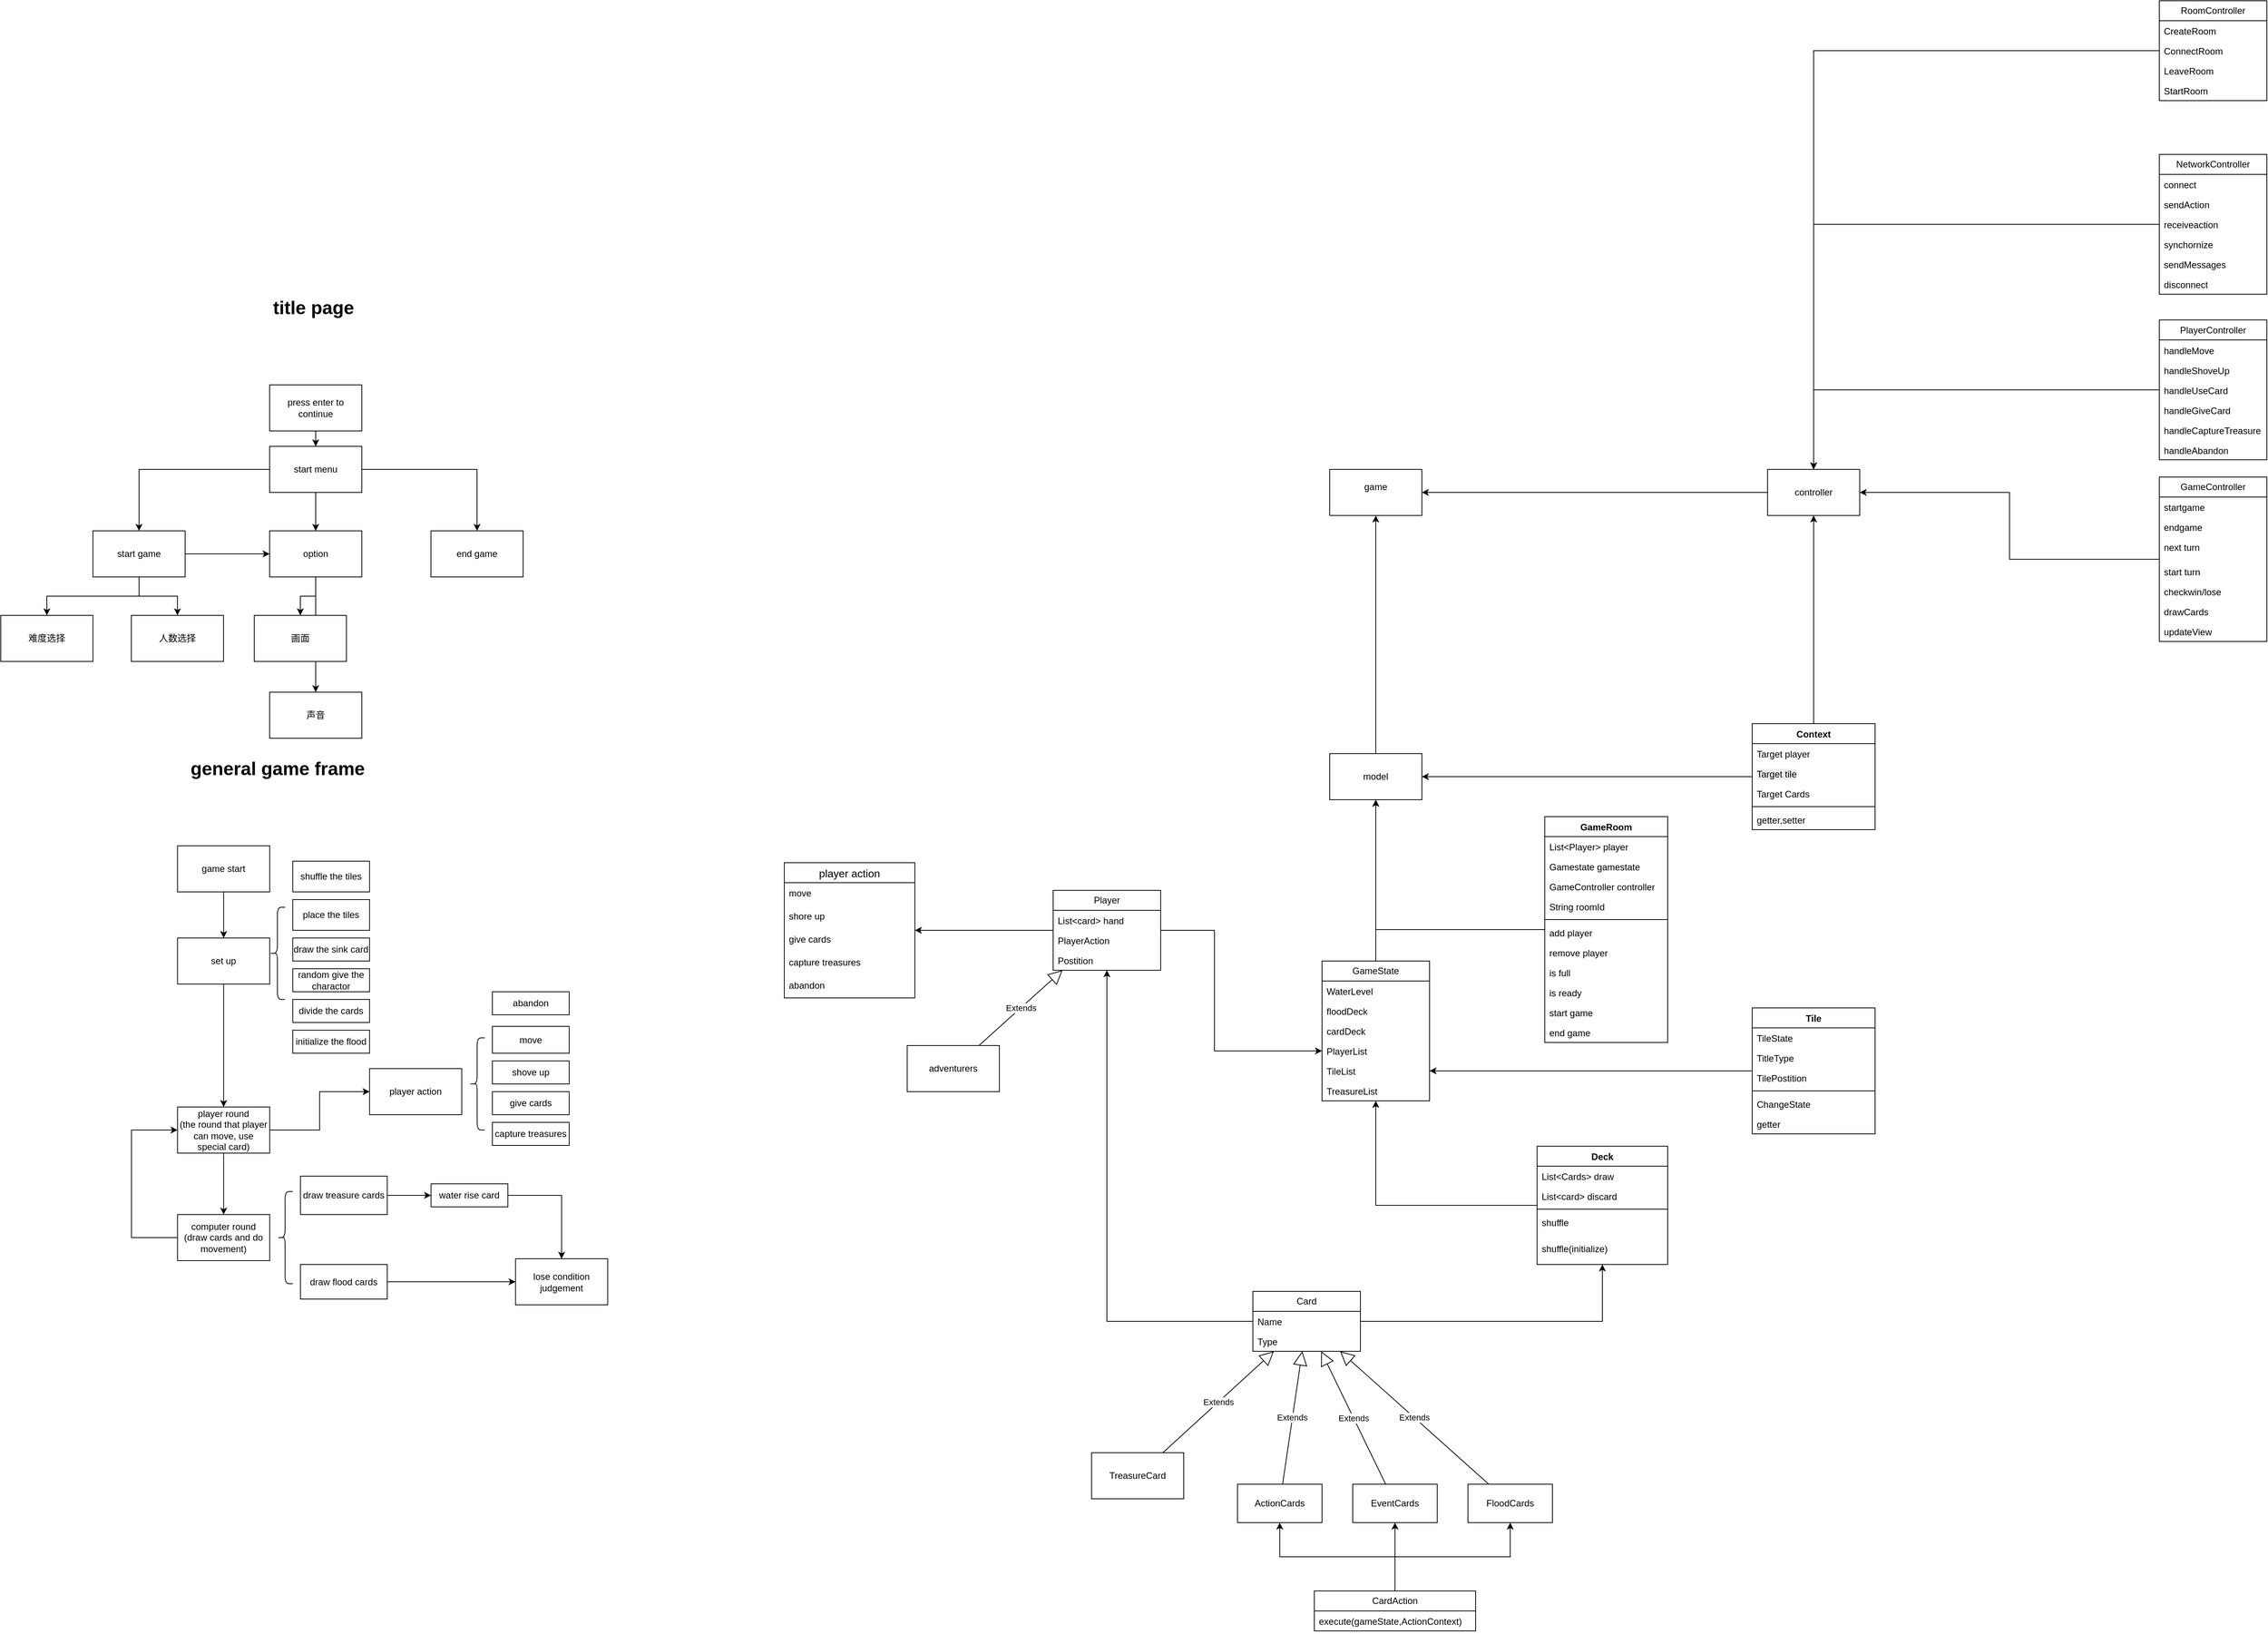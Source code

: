 <mxfile version="26.2.8">
  <diagram name="第 1 页" id="hJObz6MQkuNjEbWugFrw">
    <mxGraphModel dx="2959" dy="1849" grid="1" gridSize="10" guides="1" tooltips="1" connect="1" arrows="1" fold="1" page="1" pageScale="1" pageWidth="827" pageHeight="1169" math="0" shadow="0">
      <root>
        <mxCell id="0" />
        <mxCell id="1" parent="0" />
        <mxCell id="VjPRYB1g1QLdpqp4aKT3-9" value="" style="edgeStyle=orthogonalEdgeStyle;rounded=0;orthogonalLoop=1;jettySize=auto;html=1;" parent="1" source="VjPRYB1g1QLdpqp4aKT3-1" target="VjPRYB1g1QLdpqp4aKT3-8" edge="1">
          <mxGeometry relative="1" as="geometry" />
        </mxCell>
        <mxCell id="VjPRYB1g1QLdpqp4aKT3-1" value="model" style="rounded=0;whiteSpace=wrap;html=1;" parent="1" vertex="1">
          <mxGeometry x="400" y="-20" width="120" height="60" as="geometry" />
        </mxCell>
        <mxCell id="bTGDOJ0MJef6S4-PFqFq-64" style="edgeStyle=orthogonalEdgeStyle;rounded=0;orthogonalLoop=1;jettySize=auto;html=1;" parent="1" source="nJpi2xPGVOCgY6oC-HRX-1" target="VjPRYB1g1QLdpqp4aKT3-1" edge="1">
          <mxGeometry relative="1" as="geometry">
            <mxPoint x="460" y="205" as="sourcePoint" />
          </mxGeometry>
        </mxCell>
        <mxCell id="VjPRYB1g1QLdpqp4aKT3-8" value="&lt;div&gt;game&lt;/div&gt;&lt;div&gt;&lt;br&gt;&lt;/div&gt;" style="whiteSpace=wrap;html=1;rounded=0;" parent="1" vertex="1">
          <mxGeometry x="400" y="-390" width="120" height="60" as="geometry" />
        </mxCell>
        <mxCell id="eDjvxQ4qI4vpgXlW1Nu9-4" value="" style="edgeStyle=orthogonalEdgeStyle;rounded=0;orthogonalLoop=1;jettySize=auto;html=1;" parent="1" source="eDjvxQ4qI4vpgXlW1Nu9-2" target="eDjvxQ4qI4vpgXlW1Nu9-3" edge="1">
          <mxGeometry relative="1" as="geometry" />
        </mxCell>
        <mxCell id="eDjvxQ4qI4vpgXlW1Nu9-6" value="" style="edgeStyle=orthogonalEdgeStyle;rounded=0;orthogonalLoop=1;jettySize=auto;html=1;" parent="1" source="eDjvxQ4qI4vpgXlW1Nu9-2" target="eDjvxQ4qI4vpgXlW1Nu9-5" edge="1">
          <mxGeometry relative="1" as="geometry" />
        </mxCell>
        <mxCell id="eDjvxQ4qI4vpgXlW1Nu9-8" value="" style="edgeStyle=orthogonalEdgeStyle;rounded=0;orthogonalLoop=1;jettySize=auto;html=1;" parent="1" source="eDjvxQ4qI4vpgXlW1Nu9-2" target="eDjvxQ4qI4vpgXlW1Nu9-7" edge="1">
          <mxGeometry relative="1" as="geometry" />
        </mxCell>
        <mxCell id="eDjvxQ4qI4vpgXlW1Nu9-2" value="start menu" style="rounded=0;whiteSpace=wrap;html=1;" parent="1" vertex="1">
          <mxGeometry x="-980.0" y="-420" width="120" height="60" as="geometry" />
        </mxCell>
        <mxCell id="eDjvxQ4qI4vpgXlW1Nu9-10" value="" style="edgeStyle=orthogonalEdgeStyle;rounded=0;orthogonalLoop=1;jettySize=auto;html=1;" parent="1" source="eDjvxQ4qI4vpgXlW1Nu9-3" target="eDjvxQ4qI4vpgXlW1Nu9-9" edge="1">
          <mxGeometry relative="1" as="geometry" />
        </mxCell>
        <mxCell id="eDjvxQ4qI4vpgXlW1Nu9-12" value="" style="edgeStyle=orthogonalEdgeStyle;rounded=0;orthogonalLoop=1;jettySize=auto;html=1;" parent="1" source="eDjvxQ4qI4vpgXlW1Nu9-3" target="eDjvxQ4qI4vpgXlW1Nu9-5" edge="1">
          <mxGeometry relative="1" as="geometry" />
        </mxCell>
        <mxCell id="eDjvxQ4qI4vpgXlW1Nu9-14" value="" style="edgeStyle=orthogonalEdgeStyle;rounded=0;orthogonalLoop=1;jettySize=auto;html=1;" parent="1" source="eDjvxQ4qI4vpgXlW1Nu9-3" target="eDjvxQ4qI4vpgXlW1Nu9-13" edge="1">
          <mxGeometry relative="1" as="geometry" />
        </mxCell>
        <mxCell id="eDjvxQ4qI4vpgXlW1Nu9-3" value="start game" style="whiteSpace=wrap;html=1;rounded=0;" parent="1" vertex="1">
          <mxGeometry x="-1210" y="-310" width="120" height="60" as="geometry" />
        </mxCell>
        <mxCell id="eDjvxQ4qI4vpgXlW1Nu9-16" value="" style="edgeStyle=orthogonalEdgeStyle;rounded=0;orthogonalLoop=1;jettySize=auto;html=1;" parent="1" source="eDjvxQ4qI4vpgXlW1Nu9-5" target="eDjvxQ4qI4vpgXlW1Nu9-15" edge="1">
          <mxGeometry relative="1" as="geometry" />
        </mxCell>
        <mxCell id="eDjvxQ4qI4vpgXlW1Nu9-18" style="edgeStyle=orthogonalEdgeStyle;rounded=0;orthogonalLoop=1;jettySize=auto;html=1;" parent="1" source="eDjvxQ4qI4vpgXlW1Nu9-5" target="eDjvxQ4qI4vpgXlW1Nu9-17" edge="1">
          <mxGeometry relative="1" as="geometry" />
        </mxCell>
        <mxCell id="eDjvxQ4qI4vpgXlW1Nu9-5" value="option" style="whiteSpace=wrap;html=1;rounded=0;" parent="1" vertex="1">
          <mxGeometry x="-980.0" y="-310" width="120" height="60" as="geometry" />
        </mxCell>
        <mxCell id="eDjvxQ4qI4vpgXlW1Nu9-7" value="end game" style="whiteSpace=wrap;html=1;rounded=0;" parent="1" vertex="1">
          <mxGeometry x="-770.0" y="-310" width="120" height="60" as="geometry" />
        </mxCell>
        <mxCell id="eDjvxQ4qI4vpgXlW1Nu9-9" value="难度选择" style="whiteSpace=wrap;html=1;rounded=0;" parent="1" vertex="1">
          <mxGeometry x="-1330" y="-200" width="120" height="60" as="geometry" />
        </mxCell>
        <mxCell id="eDjvxQ4qI4vpgXlW1Nu9-13" value="人数选择" style="whiteSpace=wrap;html=1;rounded=0;" parent="1" vertex="1">
          <mxGeometry x="-1160" y="-200" width="120" height="60" as="geometry" />
        </mxCell>
        <mxCell id="eDjvxQ4qI4vpgXlW1Nu9-15" value="画面" style="whiteSpace=wrap;html=1;rounded=0;" parent="1" vertex="1">
          <mxGeometry x="-1000.0" y="-200" width="120" height="60" as="geometry" />
        </mxCell>
        <mxCell id="eDjvxQ4qI4vpgXlW1Nu9-17" value="声音" style="rounded=0;whiteSpace=wrap;html=1;" parent="1" vertex="1">
          <mxGeometry x="-980.0" y="-100" width="120" height="60" as="geometry" />
        </mxCell>
        <mxCell id="eDjvxQ4qI4vpgXlW1Nu9-20" style="edgeStyle=orthogonalEdgeStyle;rounded=0;orthogonalLoop=1;jettySize=auto;html=1;" parent="1" source="eDjvxQ4qI4vpgXlW1Nu9-19" target="eDjvxQ4qI4vpgXlW1Nu9-2" edge="1">
          <mxGeometry relative="1" as="geometry" />
        </mxCell>
        <mxCell id="eDjvxQ4qI4vpgXlW1Nu9-19" value="press enter to continue" style="rounded=0;whiteSpace=wrap;html=1;" parent="1" vertex="1">
          <mxGeometry x="-980.0" y="-500" width="120" height="60" as="geometry" />
        </mxCell>
        <mxCell id="Dl-SQO9RMqr-6nA1L3A8-8" value="" style="edgeStyle=orthogonalEdgeStyle;rounded=0;orthogonalLoop=1;jettySize=auto;html=1;" parent="1" source="Dl-SQO9RMqr-6nA1L3A8-1" target="Dl-SQO9RMqr-6nA1L3A8-7" edge="1">
          <mxGeometry relative="1" as="geometry" />
        </mxCell>
        <mxCell id="Dl-SQO9RMqr-6nA1L3A8-1" value="game start" style="rounded=0;whiteSpace=wrap;html=1;" parent="1" vertex="1">
          <mxGeometry x="-1099.86" y="100" width="120" height="60" as="geometry" />
        </mxCell>
        <mxCell id="bTGDOJ0MJef6S4-PFqFq-3" value="" style="edgeStyle=orthogonalEdgeStyle;rounded=0;orthogonalLoop=1;jettySize=auto;html=1;" parent="1" source="Dl-SQO9RMqr-6nA1L3A8-7" target="bTGDOJ0MJef6S4-PFqFq-2" edge="1">
          <mxGeometry relative="1" as="geometry" />
        </mxCell>
        <mxCell id="Dl-SQO9RMqr-6nA1L3A8-7" value="set up" style="whiteSpace=wrap;html=1;rounded=0;" parent="1" vertex="1">
          <mxGeometry x="-1099.86" y="220" width="120" height="60" as="geometry" />
        </mxCell>
        <mxCell id="Dl-SQO9RMqr-6nA1L3A8-14" value="shuffle the tiles" style="rounded=0;whiteSpace=wrap;html=1;" parent="1" vertex="1">
          <mxGeometry x="-949.86" y="120" width="100" height="40" as="geometry" />
        </mxCell>
        <mxCell id="Dl-SQO9RMqr-6nA1L3A8-24" value="" style="shape=curlyBracket;whiteSpace=wrap;html=1;rounded=1;labelPosition=left;verticalLabelPosition=middle;align=right;verticalAlign=middle;" parent="1" vertex="1">
          <mxGeometry x="-979.86" y="180" width="20" height="120" as="geometry" />
        </mxCell>
        <mxCell id="Dl-SQO9RMqr-6nA1L3A8-25" value="place the tiles" style="rounded=0;whiteSpace=wrap;html=1;" parent="1" vertex="1">
          <mxGeometry x="-949.86" y="170" width="100" height="40" as="geometry" />
        </mxCell>
        <mxCell id="Dl-SQO9RMqr-6nA1L3A8-26" value="initialize the flood" style="rounded=0;whiteSpace=wrap;html=1;" parent="1" vertex="1">
          <mxGeometry x="-949.86" y="340" width="100" height="30" as="geometry" />
        </mxCell>
        <mxCell id="Dl-SQO9RMqr-6nA1L3A8-27" value="divide the cards" style="rounded=0;whiteSpace=wrap;html=1;" parent="1" vertex="1">
          <mxGeometry x="-949.86" y="300" width="100" height="30" as="geometry" />
        </mxCell>
        <mxCell id="Dl-SQO9RMqr-6nA1L3A8-28" value="draw the sink card" style="rounded=0;whiteSpace=wrap;html=1;" parent="1" vertex="1">
          <mxGeometry x="-949.86" y="220" width="100" height="30" as="geometry" />
        </mxCell>
        <mxCell id="Dl-SQO9RMqr-6nA1L3A8-30" value="random give the charactor" style="rounded=0;whiteSpace=wrap;html=1;" parent="1" vertex="1">
          <mxGeometry x="-949.86" y="260" width="100" height="30" as="geometry" />
        </mxCell>
        <mxCell id="bTGDOJ0MJef6S4-PFqFq-1" value="lose condition judgement" style="rounded=0;whiteSpace=wrap;html=1;" parent="1" vertex="1">
          <mxGeometry x="-659.86" y="637.5" width="120" height="60" as="geometry" />
        </mxCell>
        <mxCell id="bTGDOJ0MJef6S4-PFqFq-8" value="" style="edgeStyle=orthogonalEdgeStyle;rounded=0;orthogonalLoop=1;jettySize=auto;html=1;" parent="1" source="bTGDOJ0MJef6S4-PFqFq-2" target="bTGDOJ0MJef6S4-PFqFq-7" edge="1">
          <mxGeometry relative="1" as="geometry" />
        </mxCell>
        <mxCell id="bTGDOJ0MJef6S4-PFqFq-10" value="" style="edgeStyle=orthogonalEdgeStyle;rounded=0;orthogonalLoop=1;jettySize=auto;html=1;" parent="1" source="bTGDOJ0MJef6S4-PFqFq-2" target="bTGDOJ0MJef6S4-PFqFq-9" edge="1">
          <mxGeometry relative="1" as="geometry" />
        </mxCell>
        <mxCell id="bTGDOJ0MJef6S4-PFqFq-2" value="player round&lt;div&gt;(the round that player can move, use special card)&lt;/div&gt;" style="whiteSpace=wrap;html=1;rounded=0;" parent="1" vertex="1">
          <mxGeometry x="-1099.86" y="440" width="120" height="60" as="geometry" />
        </mxCell>
        <mxCell id="bTGDOJ0MJef6S4-PFqFq-7" value="player action" style="whiteSpace=wrap;html=1;rounded=0;" parent="1" vertex="1">
          <mxGeometry x="-849.86" y="390" width="120" height="60" as="geometry" />
        </mxCell>
        <mxCell id="bTGDOJ0MJef6S4-PFqFq-22" style="edgeStyle=orthogonalEdgeStyle;rounded=0;orthogonalLoop=1;jettySize=auto;html=1;entryX=0;entryY=0.5;entryDx=0;entryDy=0;" parent="1" source="bTGDOJ0MJef6S4-PFqFq-9" target="bTGDOJ0MJef6S4-PFqFq-2" edge="1">
          <mxGeometry relative="1" as="geometry">
            <Array as="points">
              <mxPoint x="-1159.86" y="610" />
              <mxPoint x="-1159.86" y="470" />
            </Array>
          </mxGeometry>
        </mxCell>
        <mxCell id="bTGDOJ0MJef6S4-PFqFq-9" value="computer round&lt;div&gt;(draw cards and do movement)&lt;/div&gt;" style="whiteSpace=wrap;html=1;rounded=0;" parent="1" vertex="1">
          <mxGeometry x="-1099.86" y="580" width="120" height="60" as="geometry" />
        </mxCell>
        <mxCell id="bTGDOJ0MJef6S4-PFqFq-13" value="" style="shape=curlyBracket;whiteSpace=wrap;html=1;rounded=1;labelPosition=left;verticalLabelPosition=middle;align=right;verticalAlign=middle;" parent="1" vertex="1">
          <mxGeometry x="-969.86" y="550" width="20" height="120" as="geometry" />
        </mxCell>
        <mxCell id="bTGDOJ0MJef6S4-PFqFq-18" style="edgeStyle=orthogonalEdgeStyle;rounded=0;orthogonalLoop=1;jettySize=auto;html=1;" parent="1" source="bTGDOJ0MJef6S4-PFqFq-14" target="bTGDOJ0MJef6S4-PFqFq-17" edge="1">
          <mxGeometry relative="1" as="geometry" />
        </mxCell>
        <mxCell id="bTGDOJ0MJef6S4-PFqFq-14" value="draw treasure cards" style="rounded=0;whiteSpace=wrap;html=1;" parent="1" vertex="1">
          <mxGeometry x="-939.86" y="530" width="113" height="50" as="geometry" />
        </mxCell>
        <mxCell id="bTGDOJ0MJef6S4-PFqFq-16" style="edgeStyle=orthogonalEdgeStyle;rounded=0;orthogonalLoop=1;jettySize=auto;html=1;" parent="1" source="bTGDOJ0MJef6S4-PFqFq-15" target="bTGDOJ0MJef6S4-PFqFq-1" edge="1">
          <mxGeometry relative="1" as="geometry" />
        </mxCell>
        <mxCell id="bTGDOJ0MJef6S4-PFqFq-15" value="draw flood cards" style="rounded=0;whiteSpace=wrap;html=1;" parent="1" vertex="1">
          <mxGeometry x="-939.86" y="645" width="113" height="45" as="geometry" />
        </mxCell>
        <mxCell id="bTGDOJ0MJef6S4-PFqFq-19" style="edgeStyle=orthogonalEdgeStyle;rounded=0;orthogonalLoop=1;jettySize=auto;html=1;" parent="1" source="bTGDOJ0MJef6S4-PFqFq-17" target="bTGDOJ0MJef6S4-PFqFq-1" edge="1">
          <mxGeometry relative="1" as="geometry" />
        </mxCell>
        <mxCell id="bTGDOJ0MJef6S4-PFqFq-17" value="water rise card" style="rounded=0;whiteSpace=wrap;html=1;" parent="1" vertex="1">
          <mxGeometry x="-769.86" y="540" width="100" height="30" as="geometry" />
        </mxCell>
        <mxCell id="bTGDOJ0MJef6S4-PFqFq-23" value="" style="shape=curlyBracket;whiteSpace=wrap;html=1;rounded=1;labelPosition=left;verticalLabelPosition=middle;align=right;verticalAlign=middle;" parent="1" vertex="1">
          <mxGeometry x="-719.86" y="350" width="20" height="120" as="geometry" />
        </mxCell>
        <mxCell id="bTGDOJ0MJef6S4-PFqFq-24" value="move" style="rounded=0;whiteSpace=wrap;html=1;" parent="1" vertex="1">
          <mxGeometry x="-690" y="335" width="100" height="35" as="geometry" />
        </mxCell>
        <mxCell id="bTGDOJ0MJef6S4-PFqFq-25" value="shove up" style="rounded=0;whiteSpace=wrap;html=1;" parent="1" vertex="1">
          <mxGeometry x="-690" y="380" width="100" height="30" as="geometry" />
        </mxCell>
        <mxCell id="bTGDOJ0MJef6S4-PFqFq-26" value="give cards" style="rounded=0;whiteSpace=wrap;html=1;" parent="1" vertex="1">
          <mxGeometry x="-690" y="420" width="100" height="30" as="geometry" />
        </mxCell>
        <mxCell id="bTGDOJ0MJef6S4-PFqFq-27" value="capture treasures" style="rounded=0;whiteSpace=wrap;html=1;" parent="1" vertex="1">
          <mxGeometry x="-690" y="460" width="100" height="30" as="geometry" />
        </mxCell>
        <mxCell id="bTGDOJ0MJef6S4-PFqFq-28" value="general game frame" style="text;strokeColor=none;fillColor=none;html=1;fontSize=24;fontStyle=1;verticalAlign=middle;align=center;" parent="1" vertex="1">
          <mxGeometry x="-1019.86" y="-20" width="100" height="40" as="geometry" />
        </mxCell>
        <mxCell id="bTGDOJ0MJef6S4-PFqFq-29" value="abandon" style="rounded=0;whiteSpace=wrap;html=1;" parent="1" vertex="1">
          <mxGeometry x="-690" y="290" width="100" height="30" as="geometry" />
        </mxCell>
        <mxCell id="bTGDOJ0MJef6S4-PFqFq-36" value="player action" style="swimlane;fontStyle=0;childLayout=stackLayout;horizontal=1;startSize=26;horizontalStack=0;resizeParent=1;resizeParentMax=0;resizeLast=0;collapsible=1;marginBottom=0;align=center;fontSize=14;" parent="1" vertex="1">
          <mxGeometry x="-310" y="122" width="170" height="176" as="geometry" />
        </mxCell>
        <mxCell id="bTGDOJ0MJef6S4-PFqFq-37" value="move" style="text;strokeColor=none;fillColor=none;spacingLeft=4;spacingRight=4;overflow=hidden;rotatable=0;points=[[0,0.5],[1,0.5]];portConstraint=eastwest;fontSize=12;whiteSpace=wrap;html=1;" parent="bTGDOJ0MJef6S4-PFqFq-36" vertex="1">
          <mxGeometry y="26" width="170" height="30" as="geometry" />
        </mxCell>
        <mxCell id="bTGDOJ0MJef6S4-PFqFq-38" value="shore up" style="text;strokeColor=none;fillColor=none;spacingLeft=4;spacingRight=4;overflow=hidden;rotatable=0;points=[[0,0.5],[1,0.5]];portConstraint=eastwest;fontSize=12;whiteSpace=wrap;html=1;" parent="bTGDOJ0MJef6S4-PFqFq-36" vertex="1">
          <mxGeometry y="56" width="170" height="30" as="geometry" />
        </mxCell>
        <mxCell id="bTGDOJ0MJef6S4-PFqFq-39" value="give cards" style="text;strokeColor=none;fillColor=none;spacingLeft=4;spacingRight=4;overflow=hidden;rotatable=0;points=[[0,0.5],[1,0.5]];portConstraint=eastwest;fontSize=12;whiteSpace=wrap;html=1;" parent="bTGDOJ0MJef6S4-PFqFq-36" vertex="1">
          <mxGeometry y="86" width="170" height="30" as="geometry" />
        </mxCell>
        <mxCell id="bTGDOJ0MJef6S4-PFqFq-44" value="capture treasures" style="text;strokeColor=none;fillColor=none;spacingLeft=4;spacingRight=4;overflow=hidden;rotatable=0;points=[[0,0.5],[1,0.5]];portConstraint=eastwest;fontSize=12;whiteSpace=wrap;html=1;" parent="bTGDOJ0MJef6S4-PFqFq-36" vertex="1">
          <mxGeometry y="116" width="170" height="30" as="geometry" />
        </mxCell>
        <mxCell id="bTGDOJ0MJef6S4-PFqFq-45" value="abandon" style="text;strokeColor=none;fillColor=none;spacingLeft=4;spacingRight=4;overflow=hidden;rotatable=0;points=[[0,0.5],[1,0.5]];portConstraint=eastwest;fontSize=12;whiteSpace=wrap;html=1;" parent="bTGDOJ0MJef6S4-PFqFq-36" vertex="1">
          <mxGeometry y="146" width="170" height="30" as="geometry" />
        </mxCell>
        <mxCell id="bTGDOJ0MJef6S4-PFqFq-46" value="adventurers" style="whiteSpace=wrap;html=1;rounded=0;" parent="1" vertex="1">
          <mxGeometry x="-150" y="360" width="120" height="60" as="geometry" />
        </mxCell>
        <mxCell id="bTGDOJ0MJef6S4-PFqFq-50" value="title page&amp;nbsp;" style="text;strokeColor=none;fillColor=none;html=1;fontSize=24;fontStyle=1;verticalAlign=middle;align=center;" parent="1" vertex="1">
          <mxGeometry x="-970.0" y="-620" width="100" height="40" as="geometry" />
        </mxCell>
        <mxCell id="bTGDOJ0MJef6S4-PFqFq-56" value="Extends" style="endArrow=block;endSize=16;endFill=0;html=1;rounded=0;" parent="1" source="bTGDOJ0MJef6S4-PFqFq-46" target="nJpi2xPGVOCgY6oC-HRX-24" edge="1">
          <mxGeometry width="160" relative="1" as="geometry">
            <mxPoint x="160" y="550" as="sourcePoint" />
            <mxPoint x="85" y="240" as="targetPoint" />
          </mxGeometry>
        </mxCell>
        <mxCell id="bTGDOJ0MJef6S4-PFqFq-66" style="edgeStyle=orthogonalEdgeStyle;rounded=0;orthogonalLoop=1;jettySize=auto;html=1;" parent="1" source="nJpi2xPGVOCgY6oC-HRX-28" target="nJpi2xPGVOCgY6oC-HRX-10" edge="1">
          <mxGeometry relative="1" as="geometry">
            <mxPoint x="490" y="600" as="sourcePoint" />
            <mxPoint x="820" y="440" as="targetPoint" />
          </mxGeometry>
        </mxCell>
        <mxCell id="nJpi2xPGVOCgY6oC-HRX-16" style="edgeStyle=orthogonalEdgeStyle;rounded=0;orthogonalLoop=1;jettySize=auto;html=1;" parent="1" source="nJpi2xPGVOCgY6oC-HRX-28" target="nJpi2xPGVOCgY6oC-HRX-24" edge="1">
          <mxGeometry relative="1" as="geometry">
            <mxPoint x="370" y="600" as="sourcePoint" />
            <mxPoint x="120.053" y="240" as="targetPoint" />
          </mxGeometry>
        </mxCell>
        <mxCell id="bTGDOJ0MJef6S4-PFqFq-67" value="TreasureCard" style="rounded=0;whiteSpace=wrap;html=1;" parent="1" vertex="1">
          <mxGeometry x="90" y="890" width="120" height="60" as="geometry" />
        </mxCell>
        <mxCell id="bTGDOJ0MJef6S4-PFqFq-70" value="Extends" style="endArrow=block;endSize=16;endFill=0;html=1;rounded=0;" parent="1" source="bTGDOJ0MJef6S4-PFqFq-67" target="nJpi2xPGVOCgY6oC-HRX-28" edge="1">
          <mxGeometry width="160" relative="1" as="geometry">
            <mxPoint x="455" y="886.5" as="sourcePoint" />
            <mxPoint x="370" y="774" as="targetPoint" />
          </mxGeometry>
        </mxCell>
        <mxCell id="bTGDOJ0MJef6S4-PFqFq-88" style="edgeStyle=orthogonalEdgeStyle;rounded=0;orthogonalLoop=1;jettySize=auto;html=1;" parent="1" source="nJpi2xPGVOCgY6oC-HRX-24" target="bTGDOJ0MJef6S4-PFqFq-36" edge="1">
          <mxGeometry relative="1" as="geometry">
            <mxPoint x="60" y="210" as="sourcePoint" />
          </mxGeometry>
        </mxCell>
        <mxCell id="nJpi2xPGVOCgY6oC-HRX-1" value="GameState" style="swimlane;fontStyle=0;childLayout=stackLayout;horizontal=1;startSize=26;fillColor=none;horizontalStack=0;resizeParent=1;resizeParentMax=0;resizeLast=0;collapsible=1;marginBottom=0;whiteSpace=wrap;html=1;" parent="1" vertex="1">
          <mxGeometry x="390" y="250" width="140" height="182" as="geometry" />
        </mxCell>
        <mxCell id="nJpi2xPGVOCgY6oC-HRX-2" value="WaterLevel" style="text;strokeColor=none;fillColor=none;align=left;verticalAlign=top;spacingLeft=4;spacingRight=4;overflow=hidden;rotatable=0;points=[[0,0.5],[1,0.5]];portConstraint=eastwest;whiteSpace=wrap;html=1;" parent="nJpi2xPGVOCgY6oC-HRX-1" vertex="1">
          <mxGeometry y="26" width="140" height="26" as="geometry" />
        </mxCell>
        <mxCell id="nJpi2xPGVOCgY6oC-HRX-3" value="floodDeck" style="text;strokeColor=none;fillColor=none;align=left;verticalAlign=top;spacingLeft=4;spacingRight=4;overflow=hidden;rotatable=0;points=[[0,0.5],[1,0.5]];portConstraint=eastwest;whiteSpace=wrap;html=1;" parent="nJpi2xPGVOCgY6oC-HRX-1" vertex="1">
          <mxGeometry y="52" width="140" height="26" as="geometry" />
        </mxCell>
        <mxCell id="nJpi2xPGVOCgY6oC-HRX-4" value="cardDeck" style="text;strokeColor=none;fillColor=none;align=left;verticalAlign=top;spacingLeft=4;spacingRight=4;overflow=hidden;rotatable=0;points=[[0,0.5],[1,0.5]];portConstraint=eastwest;whiteSpace=wrap;html=1;" parent="nJpi2xPGVOCgY6oC-HRX-1" vertex="1">
          <mxGeometry y="78" width="140" height="26" as="geometry" />
        </mxCell>
        <mxCell id="nJpi2xPGVOCgY6oC-HRX-5" value="PlayerList" style="text;strokeColor=none;fillColor=none;align=left;verticalAlign=top;spacingLeft=4;spacingRight=4;overflow=hidden;rotatable=0;points=[[0,0.5],[1,0.5]];portConstraint=eastwest;whiteSpace=wrap;html=1;" parent="nJpi2xPGVOCgY6oC-HRX-1" vertex="1">
          <mxGeometry y="104" width="140" height="26" as="geometry" />
        </mxCell>
        <mxCell id="nJpi2xPGVOCgY6oC-HRX-6" value="TileList" style="text;strokeColor=none;fillColor=none;align=left;verticalAlign=top;spacingLeft=4;spacingRight=4;overflow=hidden;rotatable=0;points=[[0,0.5],[1,0.5]];portConstraint=eastwest;whiteSpace=wrap;html=1;" parent="nJpi2xPGVOCgY6oC-HRX-1" vertex="1">
          <mxGeometry y="130" width="140" height="26" as="geometry" />
        </mxCell>
        <mxCell id="nJpi2xPGVOCgY6oC-HRX-7" value="TreasureList" style="text;strokeColor=none;fillColor=none;align=left;verticalAlign=top;spacingLeft=4;spacingRight=4;overflow=hidden;rotatable=0;points=[[0,0.5],[1,0.5]];portConstraint=eastwest;whiteSpace=wrap;html=1;" parent="nJpi2xPGVOCgY6oC-HRX-1" vertex="1">
          <mxGeometry y="156" width="140" height="26" as="geometry" />
        </mxCell>
        <mxCell id="nJpi2xPGVOCgY6oC-HRX-48" style="edgeStyle=orthogonalEdgeStyle;rounded=0;orthogonalLoop=1;jettySize=auto;html=1;" parent="1" source="nJpi2xPGVOCgY6oC-HRX-10" target="nJpi2xPGVOCgY6oC-HRX-1" edge="1">
          <mxGeometry relative="1" as="geometry" />
        </mxCell>
        <mxCell id="nJpi2xPGVOCgY6oC-HRX-10" value="Deck" style="swimlane;fontStyle=1;align=center;verticalAlign=top;childLayout=stackLayout;horizontal=1;startSize=26;horizontalStack=0;resizeParent=1;resizeParentMax=0;resizeLast=0;collapsible=1;marginBottom=0;whiteSpace=wrap;html=1;" parent="1" vertex="1">
          <mxGeometry x="670" y="491" width="170" height="154" as="geometry" />
        </mxCell>
        <mxCell id="nJpi2xPGVOCgY6oC-HRX-11" value="List&amp;lt;Cards&amp;gt; draw" style="text;strokeColor=none;fillColor=none;align=left;verticalAlign=top;spacingLeft=4;spacingRight=4;overflow=hidden;rotatable=0;points=[[0,0.5],[1,0.5]];portConstraint=eastwest;whiteSpace=wrap;html=1;" parent="nJpi2xPGVOCgY6oC-HRX-10" vertex="1">
          <mxGeometry y="26" width="170" height="26" as="geometry" />
        </mxCell>
        <mxCell id="nJpi2xPGVOCgY6oC-HRX-14" value="List&amp;lt;card&amp;gt; discard" style="text;strokeColor=none;fillColor=none;align=left;verticalAlign=top;spacingLeft=4;spacingRight=4;overflow=hidden;rotatable=0;points=[[0,0.5],[1,0.5]];portConstraint=eastwest;whiteSpace=wrap;html=1;" parent="nJpi2xPGVOCgY6oC-HRX-10" vertex="1">
          <mxGeometry y="52" width="170" height="26" as="geometry" />
        </mxCell>
        <mxCell id="nJpi2xPGVOCgY6oC-HRX-12" value="" style="line;strokeWidth=1;fillColor=none;align=left;verticalAlign=middle;spacingTop=-1;spacingLeft=3;spacingRight=3;rotatable=0;labelPosition=right;points=[];portConstraint=eastwest;strokeColor=inherit;" parent="nJpi2xPGVOCgY6oC-HRX-10" vertex="1">
          <mxGeometry y="78" width="170" height="8" as="geometry" />
        </mxCell>
        <mxCell id="nJpi2xPGVOCgY6oC-HRX-13" value="shuffle" style="text;strokeColor=none;fillColor=none;align=left;verticalAlign=top;spacingLeft=4;spacingRight=4;overflow=hidden;rotatable=0;points=[[0,0.5],[1,0.5]];portConstraint=eastwest;whiteSpace=wrap;html=1;" parent="nJpi2xPGVOCgY6oC-HRX-10" vertex="1">
          <mxGeometry y="86" width="170" height="34" as="geometry" />
        </mxCell>
        <mxCell id="nJpi2xPGVOCgY6oC-HRX-15" value="shuffle(initialize)" style="text;strokeColor=none;fillColor=none;align=left;verticalAlign=top;spacingLeft=4;spacingRight=4;overflow=hidden;rotatable=0;points=[[0,0.5],[1,0.5]];portConstraint=eastwest;whiteSpace=wrap;html=1;" parent="nJpi2xPGVOCgY6oC-HRX-10" vertex="1">
          <mxGeometry y="120" width="170" height="34" as="geometry" />
        </mxCell>
        <mxCell id="nJpi2xPGVOCgY6oC-HRX-51" style="edgeStyle=orthogonalEdgeStyle;rounded=0;orthogonalLoop=1;jettySize=auto;html=1;entryX=0;entryY=0.5;entryDx=0;entryDy=0;" parent="1" source="nJpi2xPGVOCgY6oC-HRX-24" target="nJpi2xPGVOCgY6oC-HRX-5" edge="1">
          <mxGeometry relative="1" as="geometry">
            <Array as="points">
              <mxPoint x="250" y="210" />
              <mxPoint x="250" y="367" />
            </Array>
          </mxGeometry>
        </mxCell>
        <mxCell id="nJpi2xPGVOCgY6oC-HRX-24" value="Player" style="swimlane;fontStyle=0;childLayout=stackLayout;horizontal=1;startSize=26;fillColor=none;horizontalStack=0;resizeParent=1;resizeParentMax=0;resizeLast=0;collapsible=1;marginBottom=0;whiteSpace=wrap;html=1;" parent="1" vertex="1">
          <mxGeometry x="40" y="158" width="140" height="104" as="geometry" />
        </mxCell>
        <mxCell id="nJpi2xPGVOCgY6oC-HRX-25" value="List&amp;lt;card&amp;gt; hand" style="text;strokeColor=none;fillColor=none;align=left;verticalAlign=top;spacingLeft=4;spacingRight=4;overflow=hidden;rotatable=0;points=[[0,0.5],[1,0.5]];portConstraint=eastwest;whiteSpace=wrap;html=1;" parent="nJpi2xPGVOCgY6oC-HRX-24" vertex="1">
          <mxGeometry y="26" width="140" height="26" as="geometry" />
        </mxCell>
        <mxCell id="nJpi2xPGVOCgY6oC-HRX-26" value="PlayerAction" style="text;strokeColor=none;fillColor=none;align=left;verticalAlign=top;spacingLeft=4;spacingRight=4;overflow=hidden;rotatable=0;points=[[0,0.5],[1,0.5]];portConstraint=eastwest;whiteSpace=wrap;html=1;" parent="nJpi2xPGVOCgY6oC-HRX-24" vertex="1">
          <mxGeometry y="52" width="140" height="26" as="geometry" />
        </mxCell>
        <mxCell id="nJpi2xPGVOCgY6oC-HRX-27" value="Postition" style="text;strokeColor=none;fillColor=none;align=left;verticalAlign=top;spacingLeft=4;spacingRight=4;overflow=hidden;rotatable=0;points=[[0,0.5],[1,0.5]];portConstraint=eastwest;whiteSpace=wrap;html=1;" parent="nJpi2xPGVOCgY6oC-HRX-24" vertex="1">
          <mxGeometry y="78" width="140" height="26" as="geometry" />
        </mxCell>
        <mxCell id="nJpi2xPGVOCgY6oC-HRX-28" value="Card" style="swimlane;fontStyle=0;childLayout=stackLayout;horizontal=1;startSize=26;fillColor=none;horizontalStack=0;resizeParent=1;resizeParentMax=0;resizeLast=0;collapsible=1;marginBottom=0;whiteSpace=wrap;html=1;" parent="1" vertex="1">
          <mxGeometry x="300" y="680" width="140" height="78" as="geometry" />
        </mxCell>
        <mxCell id="nJpi2xPGVOCgY6oC-HRX-29" value="Name" style="text;strokeColor=none;fillColor=none;align=left;verticalAlign=top;spacingLeft=4;spacingRight=4;overflow=hidden;rotatable=0;points=[[0,0.5],[1,0.5]];portConstraint=eastwest;whiteSpace=wrap;html=1;" parent="nJpi2xPGVOCgY6oC-HRX-28" vertex="1">
          <mxGeometry y="26" width="140" height="26" as="geometry" />
        </mxCell>
        <mxCell id="nJpi2xPGVOCgY6oC-HRX-30" value="Type" style="text;strokeColor=none;fillColor=none;align=left;verticalAlign=top;spacingLeft=4;spacingRight=4;overflow=hidden;rotatable=0;points=[[0,0.5],[1,0.5]];portConstraint=eastwest;whiteSpace=wrap;html=1;" parent="nJpi2xPGVOCgY6oC-HRX-28" vertex="1">
          <mxGeometry y="52" width="140" height="26" as="geometry" />
        </mxCell>
        <mxCell id="nJpi2xPGVOCgY6oC-HRX-32" value="ActionCards" style="html=1;whiteSpace=wrap;" parent="1" vertex="1">
          <mxGeometry x="280" y="931" width="110" height="50" as="geometry" />
        </mxCell>
        <mxCell id="nJpi2xPGVOCgY6oC-HRX-33" value="EventCards" style="html=1;whiteSpace=wrap;" parent="1" vertex="1">
          <mxGeometry x="430" y="931" width="110" height="50" as="geometry" />
        </mxCell>
        <mxCell id="nJpi2xPGVOCgY6oC-HRX-34" value="FloodCards" style="html=1;whiteSpace=wrap;" parent="1" vertex="1">
          <mxGeometry x="580" y="931" width="110" height="50" as="geometry" />
        </mxCell>
        <mxCell id="nJpi2xPGVOCgY6oC-HRX-35" value="Extends" style="endArrow=block;endSize=16;endFill=0;html=1;rounded=0;" parent="1" source="nJpi2xPGVOCgY6oC-HRX-32" target="nJpi2xPGVOCgY6oC-HRX-28" edge="1">
          <mxGeometry width="160" relative="1" as="geometry">
            <mxPoint x="-150" y="874" as="sourcePoint" />
            <mxPoint x="10" y="874" as="targetPoint" />
          </mxGeometry>
        </mxCell>
        <mxCell id="nJpi2xPGVOCgY6oC-HRX-36" value="Extends" style="endArrow=block;endSize=16;endFill=0;html=1;rounded=0;" parent="1" source="nJpi2xPGVOCgY6oC-HRX-33" target="nJpi2xPGVOCgY6oC-HRX-28" edge="1">
          <mxGeometry width="160" relative="1" as="geometry">
            <mxPoint x="340" y="824" as="sourcePoint" />
            <mxPoint x="500" y="824" as="targetPoint" />
          </mxGeometry>
        </mxCell>
        <mxCell id="nJpi2xPGVOCgY6oC-HRX-37" value="Extends" style="endArrow=block;endSize=16;endFill=0;html=1;rounded=0;" parent="1" source="nJpi2xPGVOCgY6oC-HRX-34" target="nJpi2xPGVOCgY6oC-HRX-28" edge="1">
          <mxGeometry width="160" relative="1" as="geometry">
            <mxPoint x="350" y="834" as="sourcePoint" />
            <mxPoint x="510" y="834" as="targetPoint" />
          </mxGeometry>
        </mxCell>
        <mxCell id="nJpi2xPGVOCgY6oC-HRX-50" style="edgeStyle=orthogonalEdgeStyle;rounded=0;orthogonalLoop=1;jettySize=auto;html=1;" parent="1" source="nJpi2xPGVOCgY6oC-HRX-38" target="nJpi2xPGVOCgY6oC-HRX-6" edge="1">
          <mxGeometry relative="1" as="geometry" />
        </mxCell>
        <mxCell id="nJpi2xPGVOCgY6oC-HRX-38" value="Tile" style="swimlane;fontStyle=1;align=center;verticalAlign=top;childLayout=stackLayout;horizontal=1;startSize=26;horizontalStack=0;resizeParent=1;resizeParentMax=0;resizeLast=0;collapsible=1;marginBottom=0;whiteSpace=wrap;html=1;" parent="1" vertex="1">
          <mxGeometry x="950" y="311" width="160" height="164" as="geometry" />
        </mxCell>
        <mxCell id="nJpi2xPGVOCgY6oC-HRX-39" value="TileState" style="text;strokeColor=none;fillColor=none;align=left;verticalAlign=top;spacingLeft=4;spacingRight=4;overflow=hidden;rotatable=0;points=[[0,0.5],[1,0.5]];portConstraint=eastwest;whiteSpace=wrap;html=1;" parent="nJpi2xPGVOCgY6oC-HRX-38" vertex="1">
          <mxGeometry y="26" width="160" height="26" as="geometry" />
        </mxCell>
        <mxCell id="nJpi2xPGVOCgY6oC-HRX-43" value="TitleType" style="text;strokeColor=none;fillColor=none;align=left;verticalAlign=top;spacingLeft=4;spacingRight=4;overflow=hidden;rotatable=0;points=[[0,0.5],[1,0.5]];portConstraint=eastwest;whiteSpace=wrap;html=1;" parent="nJpi2xPGVOCgY6oC-HRX-38" vertex="1">
          <mxGeometry y="52" width="160" height="26" as="geometry" />
        </mxCell>
        <mxCell id="nJpi2xPGVOCgY6oC-HRX-45" value="TilePostition" style="text;strokeColor=none;fillColor=none;align=left;verticalAlign=top;spacingLeft=4;spacingRight=4;overflow=hidden;rotatable=0;points=[[0,0.5],[1,0.5]];portConstraint=eastwest;whiteSpace=wrap;html=1;" parent="nJpi2xPGVOCgY6oC-HRX-38" vertex="1">
          <mxGeometry y="78" width="160" height="26" as="geometry" />
        </mxCell>
        <mxCell id="nJpi2xPGVOCgY6oC-HRX-40" value="" style="line;strokeWidth=1;fillColor=none;align=left;verticalAlign=middle;spacingTop=-1;spacingLeft=3;spacingRight=3;rotatable=0;labelPosition=right;points=[];portConstraint=eastwest;strokeColor=inherit;" parent="nJpi2xPGVOCgY6oC-HRX-38" vertex="1">
          <mxGeometry y="104" width="160" height="8" as="geometry" />
        </mxCell>
        <mxCell id="nJpi2xPGVOCgY6oC-HRX-42" value="ChangeState" style="text;strokeColor=none;fillColor=none;align=left;verticalAlign=top;spacingLeft=4;spacingRight=4;overflow=hidden;rotatable=0;points=[[0,0.5],[1,0.5]];portConstraint=eastwest;whiteSpace=wrap;html=1;" parent="nJpi2xPGVOCgY6oC-HRX-38" vertex="1">
          <mxGeometry y="112" width="160" height="26" as="geometry" />
        </mxCell>
        <mxCell id="nJpi2xPGVOCgY6oC-HRX-44" value="getter" style="text;strokeColor=none;fillColor=none;align=left;verticalAlign=top;spacingLeft=4;spacingRight=4;overflow=hidden;rotatable=0;points=[[0,0.5],[1,0.5]];portConstraint=eastwest;whiteSpace=wrap;html=1;" parent="nJpi2xPGVOCgY6oC-HRX-38" vertex="1">
          <mxGeometry y="138" width="160" height="26" as="geometry" />
        </mxCell>
        <mxCell id="nJpi2xPGVOCgY6oC-HRX-56" style="edgeStyle=orthogonalEdgeStyle;rounded=0;orthogonalLoop=1;jettySize=auto;html=1;entryX=1;entryY=0.5;entryDx=0;entryDy=0;" parent="1" source="nJpi2xPGVOCgY6oC-HRX-52" target="VjPRYB1g1QLdpqp4aKT3-1" edge="1">
          <mxGeometry relative="1" as="geometry" />
        </mxCell>
        <mxCell id="G3EG_MgT0G8BLhAlCZSb-3" style="edgeStyle=orthogonalEdgeStyle;rounded=0;orthogonalLoop=1;jettySize=auto;html=1;" parent="1" source="nJpi2xPGVOCgY6oC-HRX-52" target="G3EG_MgT0G8BLhAlCZSb-1" edge="1">
          <mxGeometry relative="1" as="geometry" />
        </mxCell>
        <mxCell id="nJpi2xPGVOCgY6oC-HRX-52" value="Context" style="swimlane;fontStyle=1;align=center;verticalAlign=top;childLayout=stackLayout;horizontal=1;startSize=26;horizontalStack=0;resizeParent=1;resizeParentMax=0;resizeLast=0;collapsible=1;marginBottom=0;whiteSpace=wrap;html=1;" parent="1" vertex="1">
          <mxGeometry x="950" y="-59" width="160" height="138" as="geometry" />
        </mxCell>
        <mxCell id="nJpi2xPGVOCgY6oC-HRX-53" value="Target player" style="text;strokeColor=none;fillColor=none;align=left;verticalAlign=top;spacingLeft=4;spacingRight=4;overflow=hidden;rotatable=0;points=[[0,0.5],[1,0.5]];portConstraint=eastwest;whiteSpace=wrap;html=1;" parent="nJpi2xPGVOCgY6oC-HRX-52" vertex="1">
          <mxGeometry y="26" width="160" height="26" as="geometry" />
        </mxCell>
        <mxCell id="nJpi2xPGVOCgY6oC-HRX-57" value="&lt;meta charset=&quot;utf-8&quot;&gt;&lt;span style=&quot;color: rgb(0, 0, 0); font-family: Helvetica; font-size: 12px; font-style: normal; font-variant-ligatures: normal; font-variant-caps: normal; font-weight: 400; letter-spacing: normal; orphans: 2; text-align: left; text-indent: 0px; text-transform: none; widows: 2; word-spacing: 0px; -webkit-text-stroke-width: 0px; white-space: normal; background-color: rgb(236, 236, 236); text-decoration-thickness: initial; text-decoration-style: initial; text-decoration-color: initial; display: inline !important; float: none;&quot;&gt;Target tile&lt;/span&gt;" style="text;strokeColor=none;fillColor=none;align=left;verticalAlign=top;spacingLeft=4;spacingRight=4;overflow=hidden;rotatable=0;points=[[0,0.5],[1,0.5]];portConstraint=eastwest;whiteSpace=wrap;html=1;" parent="nJpi2xPGVOCgY6oC-HRX-52" vertex="1">
          <mxGeometry y="52" width="160" height="26" as="geometry" />
        </mxCell>
        <mxCell id="nJpi2xPGVOCgY6oC-HRX-60" value="Target Cards" style="text;strokeColor=none;fillColor=none;align=left;verticalAlign=top;spacingLeft=4;spacingRight=4;overflow=hidden;rotatable=0;points=[[0,0.5],[1,0.5]];portConstraint=eastwest;whiteSpace=wrap;html=1;" parent="nJpi2xPGVOCgY6oC-HRX-52" vertex="1">
          <mxGeometry y="78" width="160" height="26" as="geometry" />
        </mxCell>
        <mxCell id="nJpi2xPGVOCgY6oC-HRX-54" value="" style="line;strokeWidth=1;fillColor=none;align=left;verticalAlign=middle;spacingTop=-1;spacingLeft=3;spacingRight=3;rotatable=0;labelPosition=right;points=[];portConstraint=eastwest;strokeColor=inherit;" parent="nJpi2xPGVOCgY6oC-HRX-52" vertex="1">
          <mxGeometry y="104" width="160" height="8" as="geometry" />
        </mxCell>
        <mxCell id="nJpi2xPGVOCgY6oC-HRX-55" value="getter,setter" style="text;strokeColor=none;fillColor=none;align=left;verticalAlign=top;spacingLeft=4;spacingRight=4;overflow=hidden;rotatable=0;points=[[0,0.5],[1,0.5]];portConstraint=eastwest;whiteSpace=wrap;html=1;" parent="nJpi2xPGVOCgY6oC-HRX-52" vertex="1">
          <mxGeometry y="112" width="160" height="26" as="geometry" />
        </mxCell>
        <mxCell id="G3EG_MgT0G8BLhAlCZSb-2" style="edgeStyle=orthogonalEdgeStyle;rounded=0;orthogonalLoop=1;jettySize=auto;html=1;" parent="1" source="G3EG_MgT0G8BLhAlCZSb-1" target="VjPRYB1g1QLdpqp4aKT3-8" edge="1">
          <mxGeometry relative="1" as="geometry" />
        </mxCell>
        <mxCell id="G3EG_MgT0G8BLhAlCZSb-1" value="controller" style="rounded=0;whiteSpace=wrap;html=1;" parent="1" vertex="1">
          <mxGeometry x="970" y="-390" width="120" height="60" as="geometry" />
        </mxCell>
        <mxCell id="G3EG_MgT0G8BLhAlCZSb-5" style="edgeStyle=orthogonalEdgeStyle;rounded=0;orthogonalLoop=1;jettySize=auto;html=1;" parent="1" source="G3EG_MgT0G8BLhAlCZSb-6" target="G3EG_MgT0G8BLhAlCZSb-1" edge="1">
          <mxGeometry relative="1" as="geometry">
            <mxPoint x="1320" y="-360" as="sourcePoint" />
          </mxGeometry>
        </mxCell>
        <mxCell id="G3EG_MgT0G8BLhAlCZSb-6" value="PlayerController" style="swimlane;fontStyle=0;childLayout=stackLayout;horizontal=1;startSize=26;fillColor=none;horizontalStack=0;resizeParent=1;resizeParentMax=0;resizeLast=0;collapsible=1;marginBottom=0;whiteSpace=wrap;html=1;" parent="1" vertex="1">
          <mxGeometry x="1480" y="-584.5" width="140" height="182" as="geometry" />
        </mxCell>
        <mxCell id="G3EG_MgT0G8BLhAlCZSb-7" value="handleMove" style="text;strokeColor=none;fillColor=none;align=left;verticalAlign=top;spacingLeft=4;spacingRight=4;overflow=hidden;rotatable=0;points=[[0,0.5],[1,0.5]];portConstraint=eastwest;whiteSpace=wrap;html=1;" parent="G3EG_MgT0G8BLhAlCZSb-6" vertex="1">
          <mxGeometry y="26" width="140" height="26" as="geometry" />
        </mxCell>
        <mxCell id="G3EG_MgT0G8BLhAlCZSb-8" value="handleShoveUp" style="text;strokeColor=none;fillColor=none;align=left;verticalAlign=top;spacingLeft=4;spacingRight=4;overflow=hidden;rotatable=0;points=[[0,0.5],[1,0.5]];portConstraint=eastwest;whiteSpace=wrap;html=1;" parent="G3EG_MgT0G8BLhAlCZSb-6" vertex="1">
          <mxGeometry y="52" width="140" height="26" as="geometry" />
        </mxCell>
        <mxCell id="G3EG_MgT0G8BLhAlCZSb-9" value="handleUseCard" style="text;strokeColor=none;fillColor=none;align=left;verticalAlign=top;spacingLeft=4;spacingRight=4;overflow=hidden;rotatable=0;points=[[0,0.5],[1,0.5]];portConstraint=eastwest;whiteSpace=wrap;html=1;" parent="G3EG_MgT0G8BLhAlCZSb-6" vertex="1">
          <mxGeometry y="78" width="140" height="26" as="geometry" />
        </mxCell>
        <mxCell id="G3EG_MgT0G8BLhAlCZSb-10" value="handleGiveCard" style="text;strokeColor=none;fillColor=none;align=left;verticalAlign=top;spacingLeft=4;spacingRight=4;overflow=hidden;rotatable=0;points=[[0,0.5],[1,0.5]];portConstraint=eastwest;whiteSpace=wrap;html=1;" parent="G3EG_MgT0G8BLhAlCZSb-6" vertex="1">
          <mxGeometry y="104" width="140" height="26" as="geometry" />
        </mxCell>
        <mxCell id="G3EG_MgT0G8BLhAlCZSb-12" value="handleCaptureTreasure" style="text;strokeColor=none;fillColor=none;align=left;verticalAlign=top;spacingLeft=4;spacingRight=4;overflow=hidden;rotatable=0;points=[[0,0.5],[1,0.5]];portConstraint=eastwest;whiteSpace=wrap;html=1;" parent="G3EG_MgT0G8BLhAlCZSb-6" vertex="1">
          <mxGeometry y="130" width="140" height="26" as="geometry" />
        </mxCell>
        <mxCell id="G3EG_MgT0G8BLhAlCZSb-11" value="handleAbandon" style="text;strokeColor=none;fillColor=none;align=left;verticalAlign=top;spacingLeft=4;spacingRight=4;overflow=hidden;rotatable=0;points=[[0,0.5],[1,0.5]];portConstraint=eastwest;whiteSpace=wrap;html=1;" parent="G3EG_MgT0G8BLhAlCZSb-6" vertex="1">
          <mxGeometry y="156" width="140" height="26" as="geometry" />
        </mxCell>
        <mxCell id="dg_lDasAhLYAoy5tuWhT-2" style="edgeStyle=orthogonalEdgeStyle;rounded=0;orthogonalLoop=1;jettySize=auto;html=1;" parent="1" source="dg_lDasAhLYAoy5tuWhT-3" target="VjPRYB1g1QLdpqp4aKT3-1" edge="1">
          <mxGeometry relative="1" as="geometry">
            <mxPoint x="650" y="200" as="sourcePoint" />
          </mxGeometry>
        </mxCell>
        <mxCell id="dg_lDasAhLYAoy5tuWhT-3" value="GameRoom" style="swimlane;fontStyle=1;align=center;verticalAlign=top;childLayout=stackLayout;horizontal=1;startSize=26;horizontalStack=0;resizeParent=1;resizeParentMax=0;resizeLast=0;collapsible=1;marginBottom=0;whiteSpace=wrap;html=1;" parent="1" vertex="1">
          <mxGeometry x="680" y="62" width="160" height="294" as="geometry" />
        </mxCell>
        <mxCell id="dg_lDasAhLYAoy5tuWhT-4" value="List&amp;lt;Player&amp;gt; player" style="text;strokeColor=none;fillColor=none;align=left;verticalAlign=top;spacingLeft=4;spacingRight=4;overflow=hidden;rotatable=0;points=[[0,0.5],[1,0.5]];portConstraint=eastwest;whiteSpace=wrap;html=1;" parent="dg_lDasAhLYAoy5tuWhT-3" vertex="1">
          <mxGeometry y="26" width="160" height="26" as="geometry" />
        </mxCell>
        <mxCell id="dg_lDasAhLYAoy5tuWhT-7" value="Gamestate gamestate" style="text;strokeColor=none;fillColor=none;align=left;verticalAlign=top;spacingLeft=4;spacingRight=4;overflow=hidden;rotatable=0;points=[[0,0.5],[1,0.5]];portConstraint=eastwest;whiteSpace=wrap;html=1;" parent="dg_lDasAhLYAoy5tuWhT-3" vertex="1">
          <mxGeometry y="52" width="160" height="26" as="geometry" />
        </mxCell>
        <mxCell id="dg_lDasAhLYAoy5tuWhT-10" value="GameController controller" style="text;strokeColor=none;fillColor=none;align=left;verticalAlign=top;spacingLeft=4;spacingRight=4;overflow=hidden;rotatable=0;points=[[0,0.5],[1,0.5]];portConstraint=eastwest;whiteSpace=wrap;html=1;" parent="dg_lDasAhLYAoy5tuWhT-3" vertex="1">
          <mxGeometry y="78" width="160" height="26" as="geometry" />
        </mxCell>
        <mxCell id="dg_lDasAhLYAoy5tuWhT-9" value="String roomId" style="text;strokeColor=none;fillColor=none;align=left;verticalAlign=top;spacingLeft=4;spacingRight=4;overflow=hidden;rotatable=0;points=[[0,0.5],[1,0.5]];portConstraint=eastwest;whiteSpace=wrap;html=1;" parent="dg_lDasAhLYAoy5tuWhT-3" vertex="1">
          <mxGeometry y="104" width="160" height="26" as="geometry" />
        </mxCell>
        <mxCell id="dg_lDasAhLYAoy5tuWhT-5" value="" style="line;strokeWidth=1;fillColor=none;align=left;verticalAlign=middle;spacingTop=-1;spacingLeft=3;spacingRight=3;rotatable=0;labelPosition=right;points=[];portConstraint=eastwest;strokeColor=inherit;" parent="dg_lDasAhLYAoy5tuWhT-3" vertex="1">
          <mxGeometry y="130" width="160" height="8" as="geometry" />
        </mxCell>
        <mxCell id="dg_lDasAhLYAoy5tuWhT-6" value="add player" style="text;strokeColor=none;fillColor=none;align=left;verticalAlign=top;spacingLeft=4;spacingRight=4;overflow=hidden;rotatable=0;points=[[0,0.5],[1,0.5]];portConstraint=eastwest;whiteSpace=wrap;html=1;" parent="dg_lDasAhLYAoy5tuWhT-3" vertex="1">
          <mxGeometry y="138" width="160" height="26" as="geometry" />
        </mxCell>
        <mxCell id="dg_lDasAhLYAoy5tuWhT-13" value="remove player" style="text;strokeColor=none;fillColor=none;align=left;verticalAlign=top;spacingLeft=4;spacingRight=4;overflow=hidden;rotatable=0;points=[[0,0.5],[1,0.5]];portConstraint=eastwest;whiteSpace=wrap;html=1;" parent="dg_lDasAhLYAoy5tuWhT-3" vertex="1">
          <mxGeometry y="164" width="160" height="26" as="geometry" />
        </mxCell>
        <mxCell id="dg_lDasAhLYAoy5tuWhT-15" value="is full" style="text;strokeColor=none;fillColor=none;align=left;verticalAlign=top;spacingLeft=4;spacingRight=4;overflow=hidden;rotatable=0;points=[[0,0.5],[1,0.5]];portConstraint=eastwest;whiteSpace=wrap;html=1;" parent="dg_lDasAhLYAoy5tuWhT-3" vertex="1">
          <mxGeometry y="190" width="160" height="26" as="geometry" />
        </mxCell>
        <mxCell id="dg_lDasAhLYAoy5tuWhT-14" value="is ready" style="text;strokeColor=none;fillColor=none;align=left;verticalAlign=top;spacingLeft=4;spacingRight=4;overflow=hidden;rotatable=0;points=[[0,0.5],[1,0.5]];portConstraint=eastwest;whiteSpace=wrap;html=1;" parent="dg_lDasAhLYAoy5tuWhT-3" vertex="1">
          <mxGeometry y="216" width="160" height="26" as="geometry" />
        </mxCell>
        <mxCell id="dg_lDasAhLYAoy5tuWhT-12" value="start game" style="text;strokeColor=none;fillColor=none;align=left;verticalAlign=top;spacingLeft=4;spacingRight=4;overflow=hidden;rotatable=0;points=[[0,0.5],[1,0.5]];portConstraint=eastwest;whiteSpace=wrap;html=1;" parent="dg_lDasAhLYAoy5tuWhT-3" vertex="1">
          <mxGeometry y="242" width="160" height="26" as="geometry" />
        </mxCell>
        <mxCell id="dg_lDasAhLYAoy5tuWhT-11" value="end game" style="text;strokeColor=none;fillColor=none;align=left;verticalAlign=top;spacingLeft=4;spacingRight=4;overflow=hidden;rotatable=0;points=[[0,0.5],[1,0.5]];portConstraint=eastwest;whiteSpace=wrap;html=1;" parent="dg_lDasAhLYAoy5tuWhT-3" vertex="1">
          <mxGeometry y="268" width="160" height="26" as="geometry" />
        </mxCell>
        <mxCell id="S_scw8LExxDwHdIa0a0R-7" style="edgeStyle=orthogonalEdgeStyle;rounded=0;orthogonalLoop=1;jettySize=auto;html=1;" edge="1" parent="1" source="S_scw8LExxDwHdIa0a0R-1" target="G3EG_MgT0G8BLhAlCZSb-1">
          <mxGeometry relative="1" as="geometry" />
        </mxCell>
        <mxCell id="S_scw8LExxDwHdIa0a0R-1" value="GameController" style="swimlane;fontStyle=0;childLayout=stackLayout;horizontal=1;startSize=26;fillColor=none;horizontalStack=0;resizeParent=1;resizeParentMax=0;resizeLast=0;collapsible=1;marginBottom=0;whiteSpace=wrap;html=1;" vertex="1" parent="1">
          <mxGeometry x="1480" y="-380" width="140" height="214" as="geometry" />
        </mxCell>
        <mxCell id="S_scw8LExxDwHdIa0a0R-2" value="startgame" style="text;strokeColor=none;fillColor=none;align=left;verticalAlign=top;spacingLeft=4;spacingRight=4;overflow=hidden;rotatable=0;points=[[0,0.5],[1,0.5]];portConstraint=eastwest;whiteSpace=wrap;html=1;" vertex="1" parent="S_scw8LExxDwHdIa0a0R-1">
          <mxGeometry y="26" width="140" height="26" as="geometry" />
        </mxCell>
        <mxCell id="S_scw8LExxDwHdIa0a0R-3" value="endgame" style="text;strokeColor=none;fillColor=none;align=left;verticalAlign=top;spacingLeft=4;spacingRight=4;overflow=hidden;rotatable=0;points=[[0,0.5],[1,0.5]];portConstraint=eastwest;whiteSpace=wrap;html=1;" vertex="1" parent="S_scw8LExxDwHdIa0a0R-1">
          <mxGeometry y="52" width="140" height="26" as="geometry" />
        </mxCell>
        <mxCell id="dg_lDasAhLYAoy5tuWhT-17" value="next turn" style="text;strokeColor=none;fillColor=none;align=left;verticalAlign=top;spacingLeft=4;spacingRight=4;overflow=hidden;rotatable=0;points=[[0,0.5],[1,0.5]];portConstraint=eastwest;whiteSpace=wrap;html=1;" parent="S_scw8LExxDwHdIa0a0R-1" vertex="1">
          <mxGeometry y="78" width="140" height="32" as="geometry" />
        </mxCell>
        <mxCell id="dg_lDasAhLYAoy5tuWhT-16" value="start turn" style="text;strokeColor=none;fillColor=none;align=left;verticalAlign=top;spacingLeft=4;spacingRight=4;overflow=hidden;rotatable=0;points=[[0,0.5],[1,0.5]];portConstraint=eastwest;whiteSpace=wrap;html=1;" parent="S_scw8LExxDwHdIa0a0R-1" vertex="1">
          <mxGeometry y="110" width="140" height="26" as="geometry" />
        </mxCell>
        <mxCell id="S_scw8LExxDwHdIa0a0R-4" value="checkwin/lose" style="text;strokeColor=none;fillColor=none;align=left;verticalAlign=top;spacingLeft=4;spacingRight=4;overflow=hidden;rotatable=0;points=[[0,0.5],[1,0.5]];portConstraint=eastwest;whiteSpace=wrap;html=1;" vertex="1" parent="S_scw8LExxDwHdIa0a0R-1">
          <mxGeometry y="136" width="140" height="26" as="geometry" />
        </mxCell>
        <mxCell id="S_scw8LExxDwHdIa0a0R-5" value="drawCards" style="text;strokeColor=none;fillColor=none;align=left;verticalAlign=top;spacingLeft=4;spacingRight=4;overflow=hidden;rotatable=0;points=[[0,0.5],[1,0.5]];portConstraint=eastwest;whiteSpace=wrap;html=1;" vertex="1" parent="S_scw8LExxDwHdIa0a0R-1">
          <mxGeometry y="162" width="140" height="26" as="geometry" />
        </mxCell>
        <mxCell id="S_scw8LExxDwHdIa0a0R-6" value="updateView" style="text;strokeColor=none;fillColor=none;align=left;verticalAlign=top;spacingLeft=4;spacingRight=4;overflow=hidden;rotatable=0;points=[[0,0.5],[1,0.5]];portConstraint=eastwest;whiteSpace=wrap;html=1;" vertex="1" parent="S_scw8LExxDwHdIa0a0R-1">
          <mxGeometry y="188" width="140" height="26" as="geometry" />
        </mxCell>
        <mxCell id="S_scw8LExxDwHdIa0a0R-15" style="edgeStyle=orthogonalEdgeStyle;rounded=0;orthogonalLoop=1;jettySize=auto;html=1;" edge="1" parent="1" source="S_scw8LExxDwHdIa0a0R-8" target="G3EG_MgT0G8BLhAlCZSb-1">
          <mxGeometry relative="1" as="geometry" />
        </mxCell>
        <mxCell id="S_scw8LExxDwHdIa0a0R-8" value="NetworkController" style="swimlane;fontStyle=0;childLayout=stackLayout;horizontal=1;startSize=26;fillColor=none;horizontalStack=0;resizeParent=1;resizeParentMax=0;resizeLast=0;collapsible=1;marginBottom=0;whiteSpace=wrap;html=1;" vertex="1" parent="1">
          <mxGeometry x="1480" y="-800" width="140" height="182" as="geometry" />
        </mxCell>
        <mxCell id="S_scw8LExxDwHdIa0a0R-9" value="connect" style="text;strokeColor=none;fillColor=none;align=left;verticalAlign=top;spacingLeft=4;spacingRight=4;overflow=hidden;rotatable=0;points=[[0,0.5],[1,0.5]];portConstraint=eastwest;whiteSpace=wrap;html=1;" vertex="1" parent="S_scw8LExxDwHdIa0a0R-8">
          <mxGeometry y="26" width="140" height="26" as="geometry" />
        </mxCell>
        <mxCell id="S_scw8LExxDwHdIa0a0R-10" value="sendAction" style="text;strokeColor=none;fillColor=none;align=left;verticalAlign=top;spacingLeft=4;spacingRight=4;overflow=hidden;rotatable=0;points=[[0,0.5],[1,0.5]];portConstraint=eastwest;whiteSpace=wrap;html=1;" vertex="1" parent="S_scw8LExxDwHdIa0a0R-8">
          <mxGeometry y="52" width="140" height="26" as="geometry" />
        </mxCell>
        <mxCell id="S_scw8LExxDwHdIa0a0R-11" value="receiveaction" style="text;strokeColor=none;fillColor=none;align=left;verticalAlign=top;spacingLeft=4;spacingRight=4;overflow=hidden;rotatable=0;points=[[0,0.5],[1,0.5]];portConstraint=eastwest;whiteSpace=wrap;html=1;" vertex="1" parent="S_scw8LExxDwHdIa0a0R-8">
          <mxGeometry y="78" width="140" height="26" as="geometry" />
        </mxCell>
        <mxCell id="S_scw8LExxDwHdIa0a0R-12" value="synchornize" style="text;strokeColor=none;fillColor=none;align=left;verticalAlign=top;spacingLeft=4;spacingRight=4;overflow=hidden;rotatable=0;points=[[0,0.5],[1,0.5]];portConstraint=eastwest;whiteSpace=wrap;html=1;" vertex="1" parent="S_scw8LExxDwHdIa0a0R-8">
          <mxGeometry y="104" width="140" height="26" as="geometry" />
        </mxCell>
        <mxCell id="S_scw8LExxDwHdIa0a0R-13" value="sendMessages" style="text;strokeColor=none;fillColor=none;align=left;verticalAlign=top;spacingLeft=4;spacingRight=4;overflow=hidden;rotatable=0;points=[[0,0.5],[1,0.5]];portConstraint=eastwest;whiteSpace=wrap;html=1;" vertex="1" parent="S_scw8LExxDwHdIa0a0R-8">
          <mxGeometry y="130" width="140" height="26" as="geometry" />
        </mxCell>
        <mxCell id="S_scw8LExxDwHdIa0a0R-14" value="disconnect" style="text;strokeColor=none;fillColor=none;align=left;verticalAlign=top;spacingLeft=4;spacingRight=4;overflow=hidden;rotatable=0;points=[[0,0.5],[1,0.5]];portConstraint=eastwest;whiteSpace=wrap;html=1;" vertex="1" parent="S_scw8LExxDwHdIa0a0R-8">
          <mxGeometry y="156" width="140" height="26" as="geometry" />
        </mxCell>
        <mxCell id="S_scw8LExxDwHdIa0a0R-21" style="edgeStyle=orthogonalEdgeStyle;rounded=0;orthogonalLoop=1;jettySize=auto;html=1;" edge="1" parent="1" source="S_scw8LExxDwHdIa0a0R-16" target="G3EG_MgT0G8BLhAlCZSb-1">
          <mxGeometry relative="1" as="geometry" />
        </mxCell>
        <mxCell id="S_scw8LExxDwHdIa0a0R-16" value="RoomController" style="swimlane;fontStyle=0;childLayout=stackLayout;horizontal=1;startSize=26;fillColor=none;horizontalStack=0;resizeParent=1;resizeParentMax=0;resizeLast=0;collapsible=1;marginBottom=0;whiteSpace=wrap;html=1;" vertex="1" parent="1">
          <mxGeometry x="1480" y="-1000" width="140" height="130" as="geometry" />
        </mxCell>
        <mxCell id="S_scw8LExxDwHdIa0a0R-20" value="CreateRoom" style="text;strokeColor=none;fillColor=none;align=left;verticalAlign=top;spacingLeft=4;spacingRight=4;overflow=hidden;rotatable=0;points=[[0,0.5],[1,0.5]];portConstraint=eastwest;whiteSpace=wrap;html=1;" vertex="1" parent="S_scw8LExxDwHdIa0a0R-16">
          <mxGeometry y="26" width="140" height="26" as="geometry" />
        </mxCell>
        <mxCell id="S_scw8LExxDwHdIa0a0R-17" value="ConnectRoom" style="text;strokeColor=none;fillColor=none;align=left;verticalAlign=top;spacingLeft=4;spacingRight=4;overflow=hidden;rotatable=0;points=[[0,0.5],[1,0.5]];portConstraint=eastwest;whiteSpace=wrap;html=1;" vertex="1" parent="S_scw8LExxDwHdIa0a0R-16">
          <mxGeometry y="52" width="140" height="26" as="geometry" />
        </mxCell>
        <mxCell id="S_scw8LExxDwHdIa0a0R-18" value="LeaveRoom" style="text;strokeColor=none;fillColor=none;align=left;verticalAlign=top;spacingLeft=4;spacingRight=4;overflow=hidden;rotatable=0;points=[[0,0.5],[1,0.5]];portConstraint=eastwest;whiteSpace=wrap;html=1;" vertex="1" parent="S_scw8LExxDwHdIa0a0R-16">
          <mxGeometry y="78" width="140" height="26" as="geometry" />
        </mxCell>
        <mxCell id="S_scw8LExxDwHdIa0a0R-19" value="StartRoom" style="text;strokeColor=none;fillColor=none;align=left;verticalAlign=top;spacingLeft=4;spacingRight=4;overflow=hidden;rotatable=0;points=[[0,0.5],[1,0.5]];portConstraint=eastwest;whiteSpace=wrap;html=1;" vertex="1" parent="S_scw8LExxDwHdIa0a0R-16">
          <mxGeometry y="104" width="140" height="26" as="geometry" />
        </mxCell>
        <mxCell id="S_scw8LExxDwHdIa0a0R-27" style="edgeStyle=orthogonalEdgeStyle;rounded=0;orthogonalLoop=1;jettySize=auto;html=1;" edge="1" parent="1" source="S_scw8LExxDwHdIa0a0R-22" target="nJpi2xPGVOCgY6oC-HRX-32">
          <mxGeometry relative="1" as="geometry" />
        </mxCell>
        <mxCell id="S_scw8LExxDwHdIa0a0R-28" style="edgeStyle=orthogonalEdgeStyle;rounded=0;orthogonalLoop=1;jettySize=auto;html=1;" edge="1" parent="1" source="S_scw8LExxDwHdIa0a0R-22" target="nJpi2xPGVOCgY6oC-HRX-33">
          <mxGeometry relative="1" as="geometry" />
        </mxCell>
        <mxCell id="S_scw8LExxDwHdIa0a0R-30" style="edgeStyle=orthogonalEdgeStyle;rounded=0;orthogonalLoop=1;jettySize=auto;html=1;" edge="1" parent="1" source="S_scw8LExxDwHdIa0a0R-22" target="nJpi2xPGVOCgY6oC-HRX-34">
          <mxGeometry relative="1" as="geometry" />
        </mxCell>
        <mxCell id="S_scw8LExxDwHdIa0a0R-22" value="CardAction" style="swimlane;fontStyle=0;childLayout=stackLayout;horizontal=1;startSize=26;fillColor=none;horizontalStack=0;resizeParent=1;resizeParentMax=0;resizeLast=0;collapsible=1;marginBottom=0;whiteSpace=wrap;html=1;" vertex="1" parent="1">
          <mxGeometry x="380" y="1070" width="210" height="52" as="geometry" />
        </mxCell>
        <mxCell id="S_scw8LExxDwHdIa0a0R-23" value="execute(gameState,ActionContext)" style="text;strokeColor=none;fillColor=none;align=left;verticalAlign=top;spacingLeft=4;spacingRight=4;overflow=hidden;rotatable=0;points=[[0,0.5],[1,0.5]];portConstraint=eastwest;whiteSpace=wrap;html=1;" vertex="1" parent="S_scw8LExxDwHdIa0a0R-22">
          <mxGeometry y="26" width="210" height="26" as="geometry" />
        </mxCell>
      </root>
    </mxGraphModel>
  </diagram>
</mxfile>
